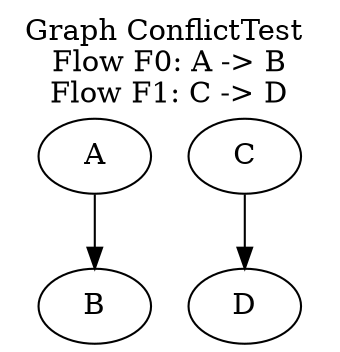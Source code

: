 // Course CS2820 Authentication Tag: fkc6MQurJ4ngQFTGXgZRbdH0AHUKF9/Hr4M7XEDMEGAP/LgmF6iJRtWdlqcCk4a2/wMPn8/HAf8IaiwFWrsbBBpf+B8UI8nV4s0I5Oe2d18=
strict digraph ConflictTest {
    A  -> B; 
    C  -> D; 
labelloc  =  "t" 
label = <Graph ConflictTest <br/>
Flow F0: A -&#62; B<br/>
Flow F1: C -&#62; D<br/>
>
} 
